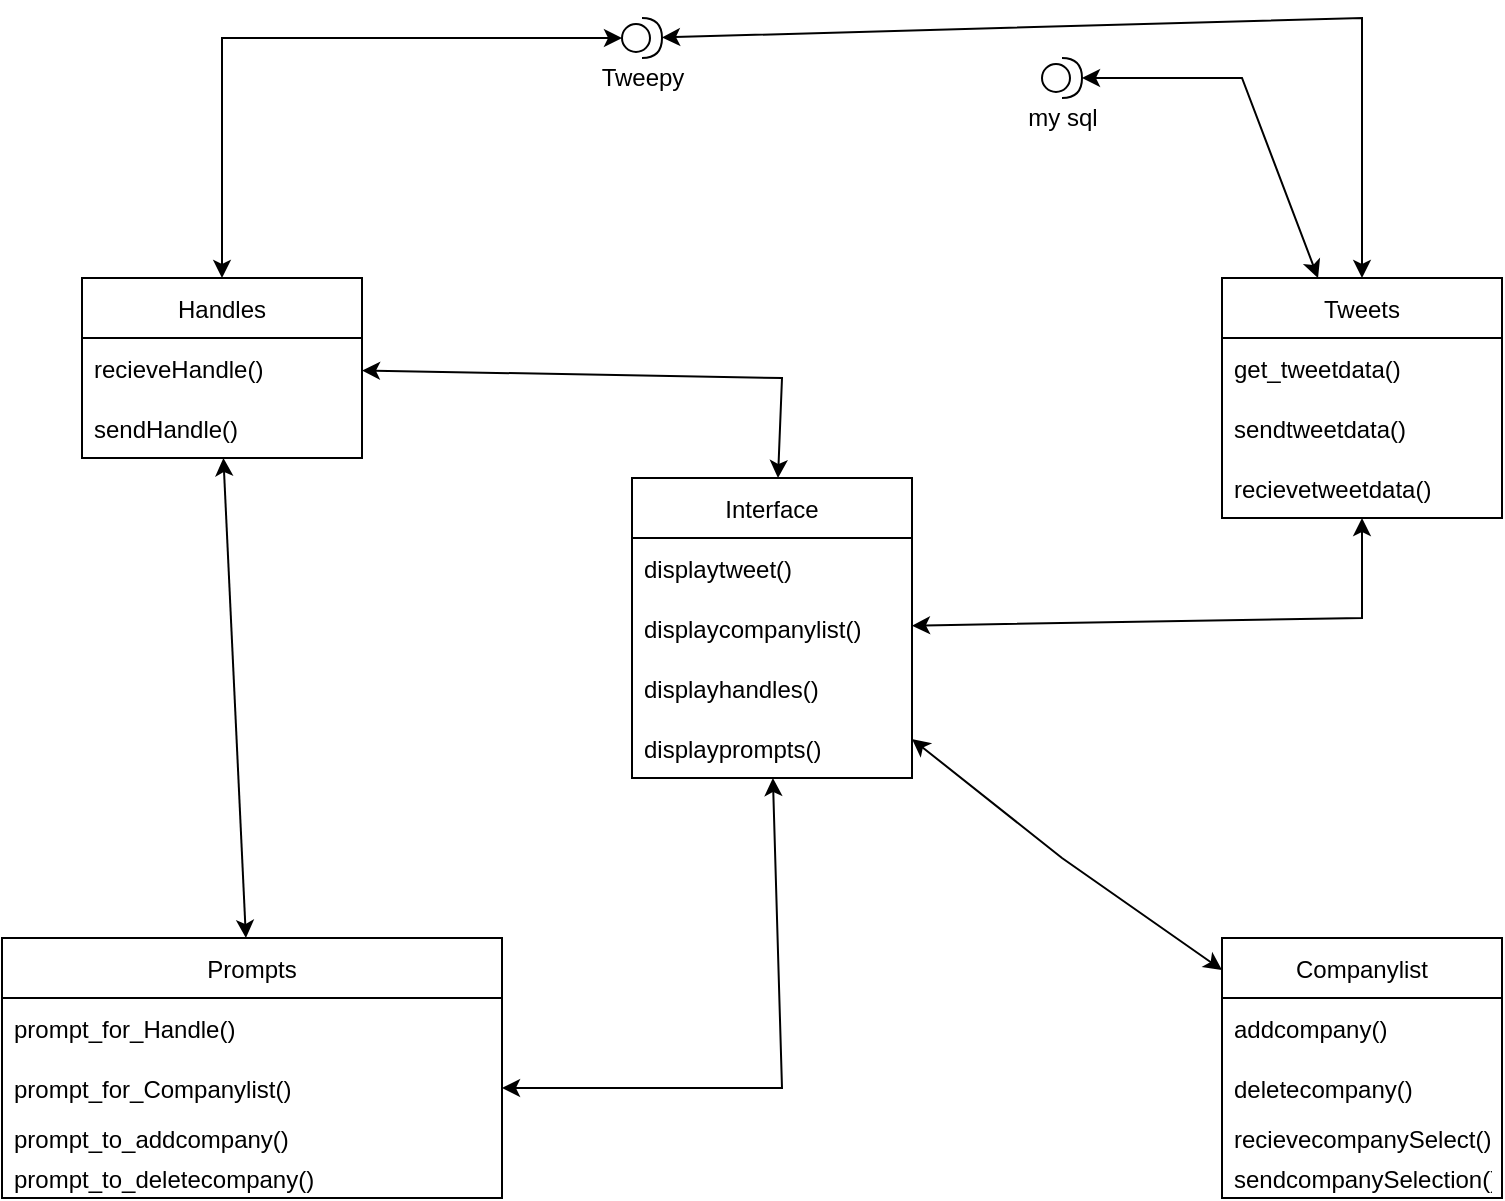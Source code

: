 <mxfile version="20.4.1" type="github"><diagram id="Og-3xvRDEFXyA95SZDnz" name="Page-1"><mxGraphModel dx="1422" dy="752" grid="1" gridSize="10" guides="1" tooltips="1" connect="1" arrows="1" fold="1" page="1" pageScale="1" pageWidth="850" pageHeight="1100" math="0" shadow="0"><root><mxCell id="0"/><mxCell id="1" parent="0"/><mxCell id="FEa0ERTVzPibSUoF2DyN-6" value="Handles" style="swimlane;fontStyle=0;childLayout=stackLayout;horizontal=1;startSize=30;horizontalStack=0;resizeParent=1;resizeParentMax=0;resizeLast=0;collapsible=1;marginBottom=0;" vertex="1" parent="1"><mxGeometry x="80" y="150" width="140" height="90" as="geometry"/></mxCell><mxCell id="FEa0ERTVzPibSUoF2DyN-7" value="recieveHandle()" style="text;strokeColor=none;fillColor=none;align=left;verticalAlign=middle;spacingLeft=4;spacingRight=4;overflow=hidden;points=[[0,0.5],[1,0.5]];portConstraint=eastwest;rotatable=0;" vertex="1" parent="FEa0ERTVzPibSUoF2DyN-6"><mxGeometry y="30" width="140" height="30" as="geometry"/></mxCell><mxCell id="FEa0ERTVzPibSUoF2DyN-8" value="sendHandle()" style="text;strokeColor=none;fillColor=none;align=left;verticalAlign=middle;spacingLeft=4;spacingRight=4;overflow=hidden;points=[[0,0.5],[1,0.5]];portConstraint=eastwest;rotatable=0;" vertex="1" parent="FEa0ERTVzPibSUoF2DyN-6"><mxGeometry y="60" width="140" height="30" as="geometry"/></mxCell><mxCell id="FEa0ERTVzPibSUoF2DyN-10" value="Tweets" style="swimlane;fontStyle=0;childLayout=stackLayout;horizontal=1;startSize=30;horizontalStack=0;resizeParent=1;resizeParentMax=0;resizeLast=0;collapsible=1;marginBottom=0;" vertex="1" parent="1"><mxGeometry x="650" y="150" width="140" height="120" as="geometry"/></mxCell><mxCell id="FEa0ERTVzPibSUoF2DyN-13" value="get_tweetdata()" style="text;strokeColor=none;fillColor=none;align=left;verticalAlign=middle;spacingLeft=4;spacingRight=4;overflow=hidden;points=[[0,0.5],[1,0.5]];portConstraint=eastwest;rotatable=0;" vertex="1" parent="FEa0ERTVzPibSUoF2DyN-10"><mxGeometry y="30" width="140" height="30" as="geometry"/></mxCell><mxCell id="FEa0ERTVzPibSUoF2DyN-11" value="sendtweetdata()" style="text;strokeColor=none;fillColor=none;align=left;verticalAlign=middle;spacingLeft=4;spacingRight=4;overflow=hidden;points=[[0,0.5],[1,0.5]];portConstraint=eastwest;rotatable=0;" vertex="1" parent="FEa0ERTVzPibSUoF2DyN-10"><mxGeometry y="60" width="140" height="30" as="geometry"/></mxCell><mxCell id="FEa0ERTVzPibSUoF2DyN-45" value="recievetweetdata()" style="text;strokeColor=none;fillColor=none;align=left;verticalAlign=middle;spacingLeft=4;spacingRight=4;overflow=hidden;points=[[0,0.5],[1,0.5]];portConstraint=eastwest;rotatable=0;" vertex="1" parent="FEa0ERTVzPibSUoF2DyN-10"><mxGeometry y="90" width="140" height="30" as="geometry"/></mxCell><mxCell id="FEa0ERTVzPibSUoF2DyN-15" value="Prompts" style="swimlane;fontStyle=0;childLayout=stackLayout;horizontal=1;startSize=30;horizontalStack=0;resizeParent=1;resizeParentMax=0;resizeLast=0;collapsible=1;marginBottom=0;" vertex="1" parent="1"><mxGeometry x="40" y="480" width="250" height="130" as="geometry"><mxRectangle x="40" y="480" width="90" height="30" as="alternateBounds"/></mxGeometry></mxCell><mxCell id="FEa0ERTVzPibSUoF2DyN-16" value="prompt_for_Handle()" style="text;strokeColor=none;fillColor=none;align=left;verticalAlign=middle;spacingLeft=4;spacingRight=4;overflow=hidden;points=[[0,0.5],[1,0.5]];portConstraint=eastwest;rotatable=0;" vertex="1" parent="FEa0ERTVzPibSUoF2DyN-15"><mxGeometry y="30" width="250" height="30" as="geometry"/></mxCell><mxCell id="FEa0ERTVzPibSUoF2DyN-17" value="prompt_for_Companylist()" style="text;strokeColor=none;fillColor=none;align=left;verticalAlign=middle;spacingLeft=4;spacingRight=4;overflow=hidden;points=[[0,0.5],[1,0.5]];portConstraint=eastwest;rotatable=0;" vertex="1" parent="FEa0ERTVzPibSUoF2DyN-15"><mxGeometry y="60" width="250" height="30" as="geometry"/></mxCell><mxCell id="FEa0ERTVzPibSUoF2DyN-43" value="prompt_to_addcompany()" style="text;strokeColor=none;fillColor=none;align=left;verticalAlign=middle;spacingLeft=4;spacingRight=4;overflow=hidden;points=[[0,0.5],[1,0.5]];portConstraint=eastwest;rotatable=0;" vertex="1" parent="FEa0ERTVzPibSUoF2DyN-15"><mxGeometry y="90" width="250" height="20" as="geometry"/></mxCell><mxCell id="FEa0ERTVzPibSUoF2DyN-44" value="prompt_to_deletecompany()" style="text;strokeColor=none;fillColor=none;align=left;verticalAlign=middle;spacingLeft=4;spacingRight=4;overflow=hidden;points=[[0,0.5],[1,0.5]];portConstraint=eastwest;rotatable=0;" vertex="1" parent="FEa0ERTVzPibSUoF2DyN-15"><mxGeometry y="110" width="250" height="20" as="geometry"/></mxCell><mxCell id="FEa0ERTVzPibSUoF2DyN-19" value="Companylist" style="swimlane;fontStyle=0;childLayout=stackLayout;horizontal=1;startSize=30;horizontalStack=0;resizeParent=1;resizeParentMax=0;resizeLast=0;collapsible=1;marginBottom=0;" vertex="1" parent="1"><mxGeometry x="650" y="480" width="140" height="130" as="geometry"/></mxCell><mxCell id="FEa0ERTVzPibSUoF2DyN-20" value="addcompany()" style="text;strokeColor=none;fillColor=none;align=left;verticalAlign=middle;spacingLeft=4;spacingRight=4;overflow=hidden;points=[[0,0.5],[1,0.5]];portConstraint=eastwest;rotatable=0;" vertex="1" parent="FEa0ERTVzPibSUoF2DyN-19"><mxGeometry y="30" width="140" height="30" as="geometry"/></mxCell><mxCell id="FEa0ERTVzPibSUoF2DyN-21" value="deletecompany()" style="text;strokeColor=none;fillColor=none;align=left;verticalAlign=middle;spacingLeft=4;spacingRight=4;overflow=hidden;points=[[0,0.5],[1,0.5]];portConstraint=eastwest;rotatable=0;" vertex="1" parent="FEa0ERTVzPibSUoF2DyN-19"><mxGeometry y="60" width="140" height="30" as="geometry"/></mxCell><mxCell id="FEa0ERTVzPibSUoF2DyN-18" value="recievecompanySelect()" style="text;strokeColor=none;fillColor=none;align=left;verticalAlign=middle;spacingLeft=4;spacingRight=4;overflow=hidden;points=[[0,0.5],[1,0.5]];portConstraint=eastwest;rotatable=0;" vertex="1" parent="FEa0ERTVzPibSUoF2DyN-19"><mxGeometry y="90" width="140" height="20" as="geometry"/></mxCell><mxCell id="FEa0ERTVzPibSUoF2DyN-34" value="sendcompanySelection()" style="text;strokeColor=none;fillColor=none;align=left;verticalAlign=middle;spacingLeft=4;spacingRight=4;overflow=hidden;points=[[0,0.5],[1,0.5]];portConstraint=eastwest;rotatable=0;" vertex="1" parent="FEa0ERTVzPibSUoF2DyN-19"><mxGeometry y="110" width="140" height="20" as="geometry"/></mxCell><mxCell id="FEa0ERTVzPibSUoF2DyN-23" value="Interface" style="swimlane;fontStyle=0;childLayout=stackLayout;horizontal=1;startSize=30;horizontalStack=0;resizeParent=1;resizeParentMax=0;resizeLast=0;collapsible=1;marginBottom=0;" vertex="1" parent="1"><mxGeometry x="355" y="250" width="140" height="150" as="geometry"/></mxCell><mxCell id="FEa0ERTVzPibSUoF2DyN-24" value="displaytweet()" style="text;strokeColor=none;fillColor=none;align=left;verticalAlign=middle;spacingLeft=4;spacingRight=4;overflow=hidden;points=[[0,0.5],[1,0.5]];portConstraint=eastwest;rotatable=0;" vertex="1" parent="FEa0ERTVzPibSUoF2DyN-23"><mxGeometry y="30" width="140" height="30" as="geometry"/></mxCell><mxCell id="FEa0ERTVzPibSUoF2DyN-25" value="displaycompanylist()" style="text;strokeColor=none;fillColor=none;align=left;verticalAlign=middle;spacingLeft=4;spacingRight=4;overflow=hidden;points=[[0,0.5],[1,0.5]];portConstraint=eastwest;rotatable=0;" vertex="1" parent="FEa0ERTVzPibSUoF2DyN-23"><mxGeometry y="60" width="140" height="30" as="geometry"/></mxCell><mxCell id="FEa0ERTVzPibSUoF2DyN-26" value="displayhandles()" style="text;strokeColor=none;fillColor=none;align=left;verticalAlign=middle;spacingLeft=4;spacingRight=4;overflow=hidden;points=[[0,0.5],[1,0.5]];portConstraint=eastwest;rotatable=0;" vertex="1" parent="FEa0ERTVzPibSUoF2DyN-23"><mxGeometry y="90" width="140" height="30" as="geometry"/></mxCell><mxCell id="FEa0ERTVzPibSUoF2DyN-41" value="displayprompts()" style="text;strokeColor=none;fillColor=none;align=left;verticalAlign=middle;spacingLeft=4;spacingRight=4;overflow=hidden;points=[[0,0.5],[1,0.5]];portConstraint=eastwest;rotatable=0;" vertex="1" parent="FEa0ERTVzPibSUoF2DyN-23"><mxGeometry y="120" width="140" height="30" as="geometry"/></mxCell><mxCell id="FEa0ERTVzPibSUoF2DyN-46" value="my sql" style="shape=providedRequiredInterface;html=1;verticalLabelPosition=bottom;sketch=0;" vertex="1" parent="1"><mxGeometry x="560" y="40" width="20" height="20" as="geometry"/></mxCell><mxCell id="FEa0ERTVzPibSUoF2DyN-47" value="Tweepy" style="shape=providedRequiredInterface;html=1;verticalLabelPosition=bottom;sketch=0;" vertex="1" parent="1"><mxGeometry x="350" y="20" width="20" height="20" as="geometry"/></mxCell><mxCell id="FEa0ERTVzPibSUoF2DyN-62" value="" style="endArrow=classic;startArrow=classic;html=1;rounded=0;" edge="1" parent="1" source="FEa0ERTVzPibSUoF2DyN-15" target="FEa0ERTVzPibSUoF2DyN-8"><mxGeometry width="50" height="50" relative="1" as="geometry"><mxPoint x="120" y="410" as="sourcePoint"/><mxPoint x="170" y="360" as="targetPoint"/></mxGeometry></mxCell><mxCell id="FEa0ERTVzPibSUoF2DyN-63" value="" style="endArrow=classic;startArrow=classic;html=1;rounded=0;" edge="1" parent="1" source="FEa0ERTVzPibSUoF2DyN-23" target="FEa0ERTVzPibSUoF2DyN-6"><mxGeometry width="50" height="50" relative="1" as="geometry"><mxPoint x="380" y="210" as="sourcePoint"/><mxPoint x="430" y="160" as="targetPoint"/><Array as="points"><mxPoint x="430" y="200"/></Array></mxGeometry></mxCell><mxCell id="FEa0ERTVzPibSUoF2DyN-64" value="" style="endArrow=classic;startArrow=classic;html=1;rounded=0;" edge="1" parent="1" source="FEa0ERTVzPibSUoF2DyN-17" target="FEa0ERTVzPibSUoF2DyN-41"><mxGeometry width="50" height="50" relative="1" as="geometry"><mxPoint x="588" y="593.75" as="sourcePoint"/><mxPoint x="440" y="390" as="targetPoint"/><Array as="points"><mxPoint x="430" y="555"/></Array></mxGeometry></mxCell><mxCell id="FEa0ERTVzPibSUoF2DyN-65" value="" style="endArrow=classic;startArrow=classic;html=1;rounded=0;" edge="1" parent="1" source="FEa0ERTVzPibSUoF2DyN-6" target="FEa0ERTVzPibSUoF2DyN-47"><mxGeometry width="50" height="50" relative="1" as="geometry"><mxPoint x="125" y="90" as="sourcePoint"/><mxPoint x="175" y="40" as="targetPoint"/><Array as="points"><mxPoint x="150" y="30"/></Array></mxGeometry></mxCell><mxCell id="FEa0ERTVzPibSUoF2DyN-66" value="" style="endArrow=classic;startArrow=classic;html=1;rounded=0;" edge="1" parent="1" source="FEa0ERTVzPibSUoF2DyN-10" target="FEa0ERTVzPibSUoF2DyN-47"><mxGeometry width="50" height="50" relative="1" as="geometry"><mxPoint x="495" y="150" as="sourcePoint"/><mxPoint x="695" y="30" as="targetPoint"/><Array as="points"><mxPoint x="720" y="20"/></Array></mxGeometry></mxCell><mxCell id="FEa0ERTVzPibSUoF2DyN-67" value="" style="endArrow=classic;startArrow=classic;html=1;rounded=0;exitX=0.343;exitY=0;exitDx=0;exitDy=0;exitPerimeter=0;" edge="1" parent="1" source="FEa0ERTVzPibSUoF2DyN-10" target="FEa0ERTVzPibSUoF2DyN-46"><mxGeometry width="50" height="50" relative="1" as="geometry"><mxPoint x="640" y="100" as="sourcePoint"/><mxPoint x="690" y="50" as="targetPoint"/><Array as="points"><mxPoint x="660" y="50"/></Array></mxGeometry></mxCell><mxCell id="FEa0ERTVzPibSUoF2DyN-68" value="" style="endArrow=classic;startArrow=classic;html=1;rounded=0;" edge="1" parent="1" source="FEa0ERTVzPibSUoF2DyN-19" target="FEa0ERTVzPibSUoF2DyN-23"><mxGeometry width="50" height="50" relative="1" as="geometry"><mxPoint x="600" y="380" as="sourcePoint"/><mxPoint x="650" y="330" as="targetPoint"/><Array as="points"><mxPoint x="570" y="440"/></Array></mxGeometry></mxCell><mxCell id="FEa0ERTVzPibSUoF2DyN-71" value="" style="endArrow=classic;startArrow=classic;html=1;rounded=0;" edge="1" parent="1" source="FEa0ERTVzPibSUoF2DyN-45" target="FEa0ERTVzPibSUoF2DyN-23"><mxGeometry width="50" height="50" relative="1" as="geometry"><mxPoint x="728" y="383.75" as="sourcePoint"/><mxPoint x="520" y="330" as="targetPoint"/><Array as="points"><mxPoint x="720" y="320"/></Array></mxGeometry></mxCell></root></mxGraphModel></diagram></mxfile>